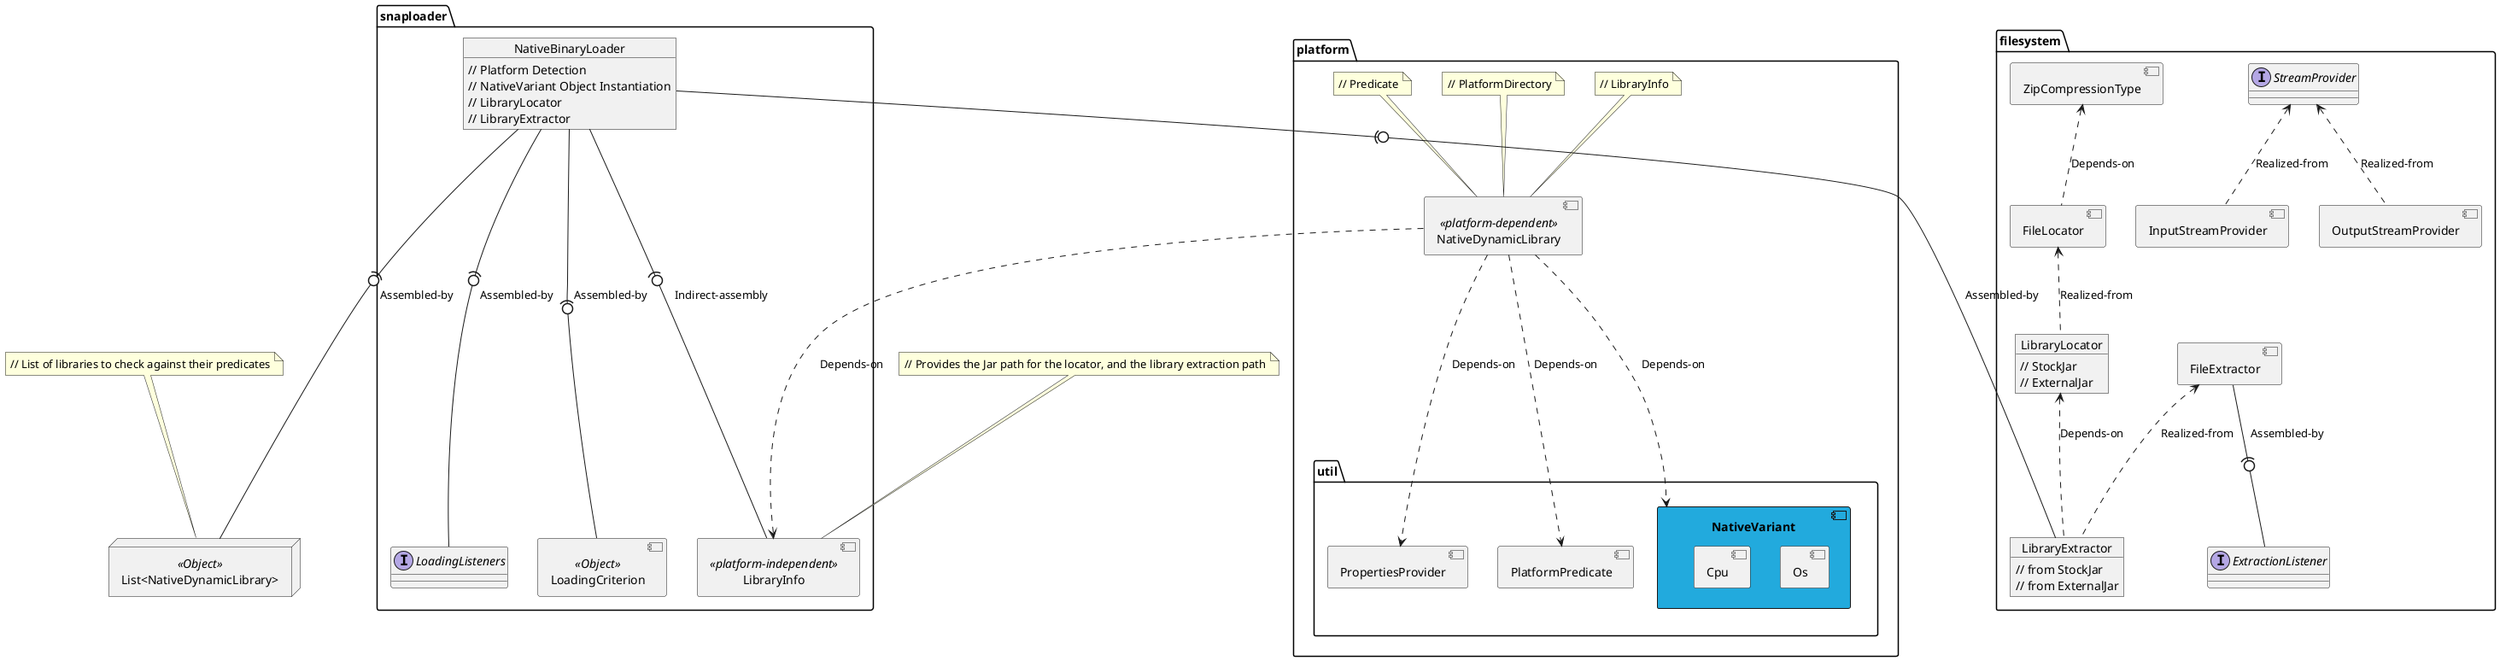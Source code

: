 @startuml
'https://plantuml.com/component-diagram

'Structural composition
package platform {
    package util {
        component NativeVariant #22AADD {
            component [Os] {
            }
            component [Cpu] {
            }
        }
        component PropertiesProvider {
        }
        component PlatformPredicate {
        }
    }
    component NativeDynamicLibrary <<platform-dependent>> {
    }
    note top of [NativeDynamicLibrary]: // PlatformDirectory
    note top of [NativeDynamicLibrary]: // Predicate
    note top of [NativeDynamicLibrary]: // LibraryInfo
}

node List<NativeDynamicLibrary> <<Object>> {
}

package snaploader {
    component LoadingCriterion <<Object>> {
    }
    interface LoadingListeners {
    }
    component LibraryInfo <<platform-independent>> {
    }

    object NativeBinaryLoader {
        // Platform Detection
        // NativeVariant Object Instantiation
        // LibraryLocator
        // LibraryExtractor
    }
}

package filesystem {
    component FileExtractor {
    }

    component FileLocator {
    }

    object LibraryExtractor {
        // from StockJar
        // from ExternalJar
    }

    object LibraryLocator {
        // StockJar
        // ExternalJar
    }

    component ZipCompressionType {
    }

    interface StreamProvider {
    }

    interface ExtractionListener {
    }

    component InputStreamProvider {
    }

    component OutputStreamProvider {
    }
}

'Relations
NativeDynamicLibrary ..-> NativeVariant : Depends-on
NativeDynamicLibrary ..-> PropertiesProvider : Depends-on
NativeDynamicLibrary ..-> PlatformPredicate : Depends-on
NativeDynamicLibrary  ...> LibraryInfo : Depends-on


StreamProvider <-. InputStreamProvider : Realized-from
StreamProvider <-. OutputStreamProvider : Realized-from

FileExtractor <-. LibraryExtractor : Realized-from
FileExtractor -(0- ExtractionListener : Assembled-by
FileLocator <-. LibraryLocator : Realized-from
ZipCompressionType <-. FileLocator : Depends-on
LibraryLocator <.. LibraryExtractor : Depends-on

NativeBinaryLoader --(0-- LibraryExtractor : Assembled-by
NativeBinaryLoader --(0-- LoadingListeners : Assembled-by
NativeBinaryLoader --(0-- "List<NativeDynamicLibrary>" : Assembled-by
NativeBinaryLoader --(0-- LibraryInfo : Indirect-assembly
NativeBinaryLoader --(0-- LoadingCriterion : Assembled-by

'Notes
note top of "List<NativeDynamicLibrary>": // List of libraries to check against their predicates
note top of "LibraryInfo": // Provides the Jar path for the locator, and the library extraction path


@enduml